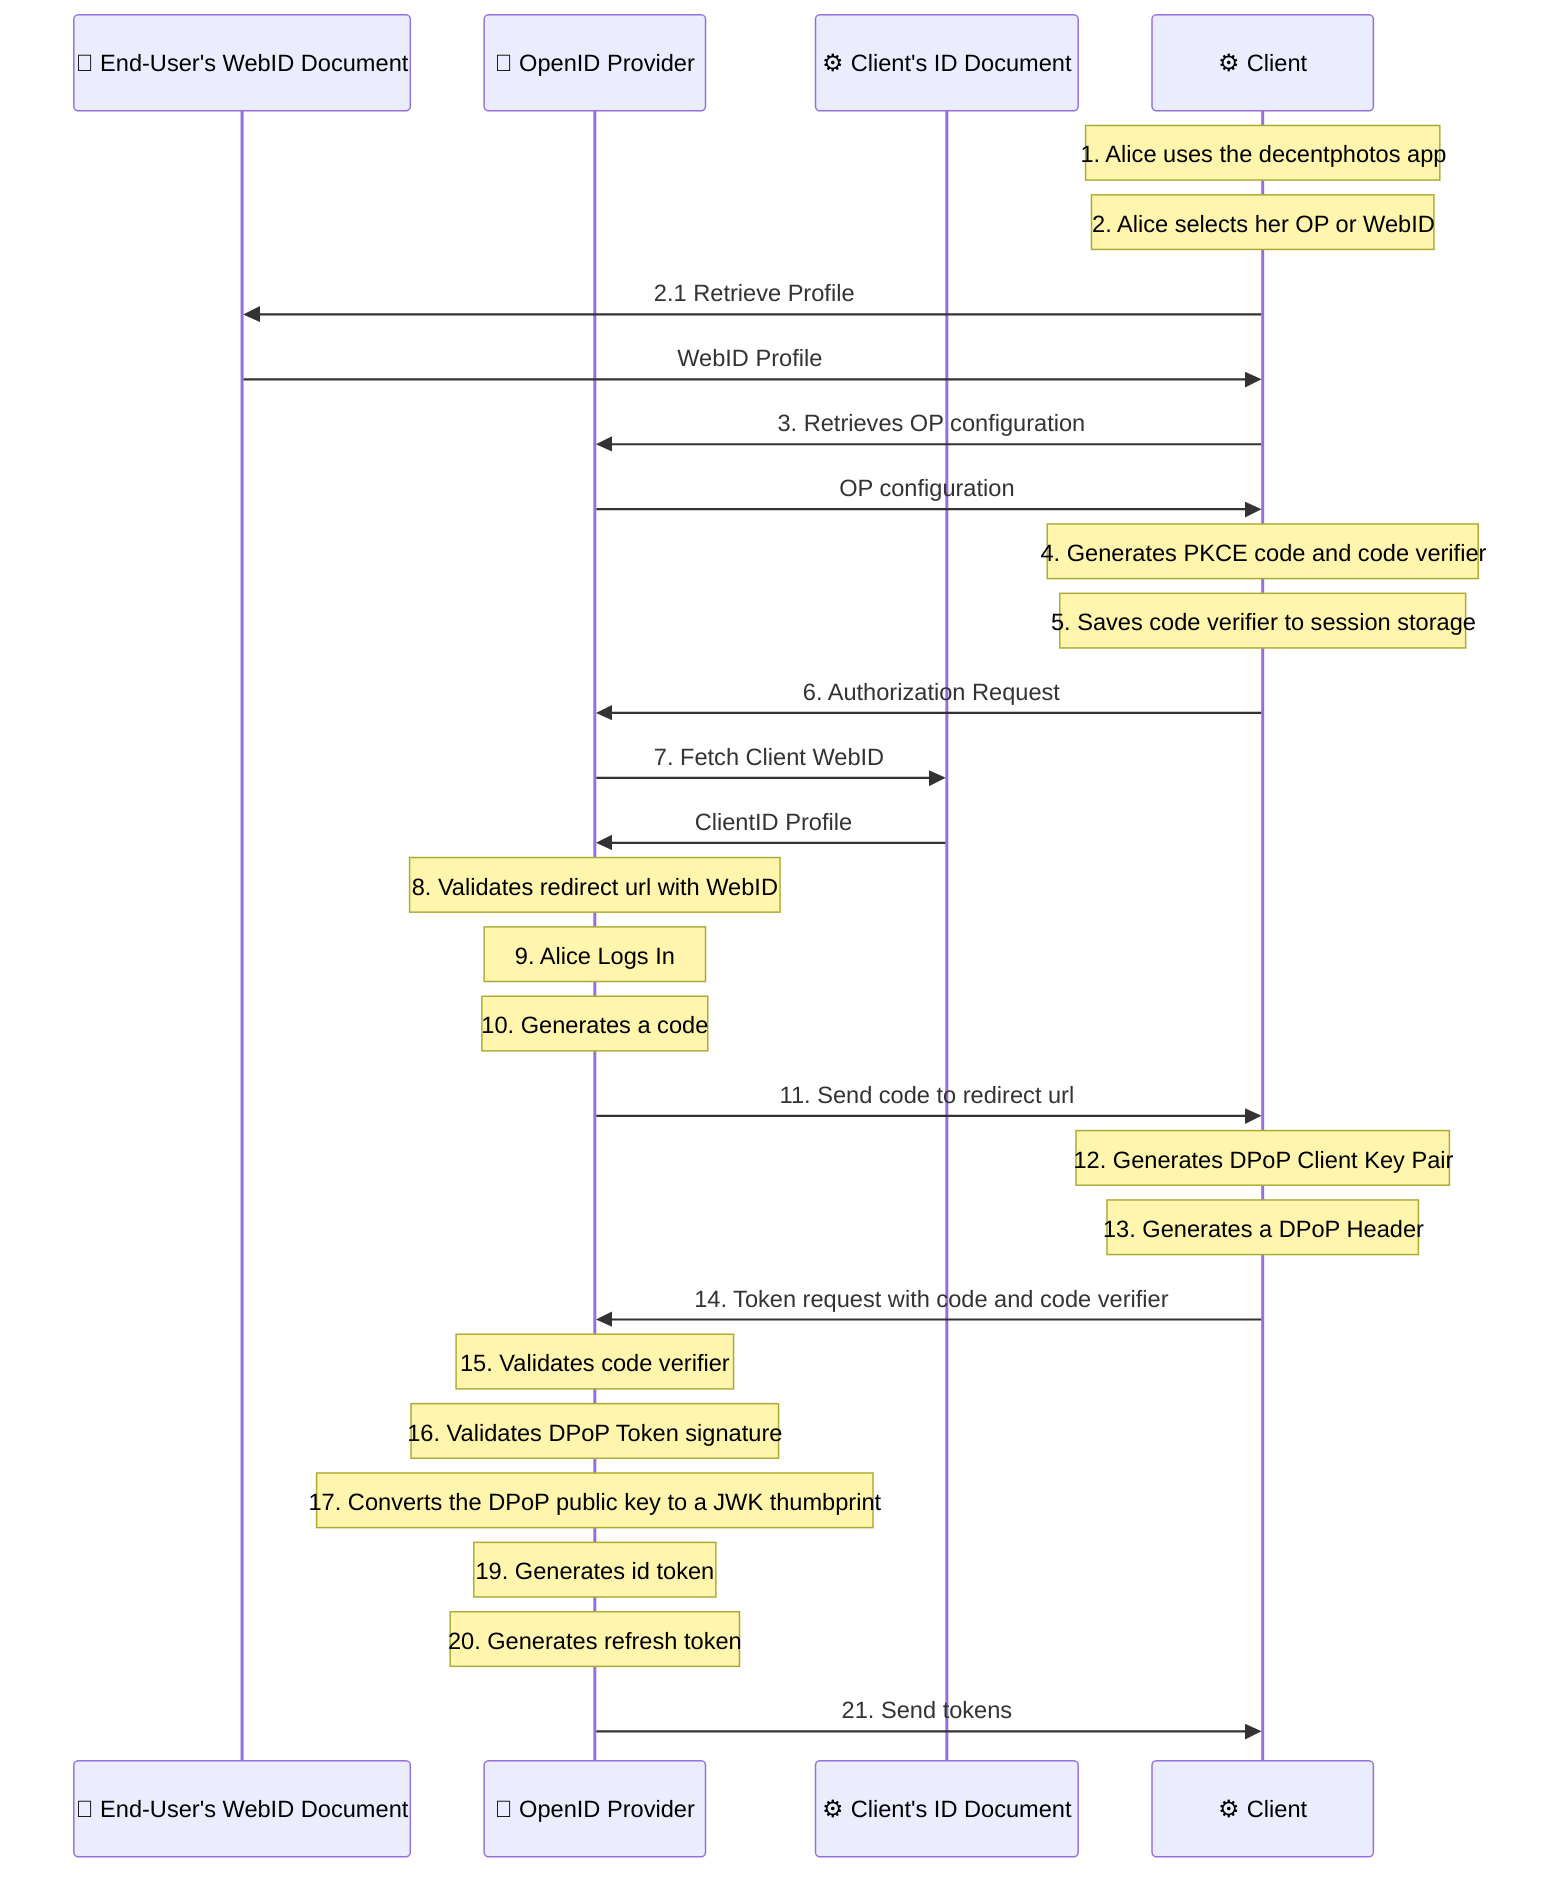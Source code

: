 sequenceDiagram
  participant WebID as 👩 End-User's WebID Document
  participant OP as 👩 OpenID Provider
  participant ClientID as ⚙️ Client's ID Document
  participant Client as ⚙️ Client
  note over Client: 1. Alice uses the decentphotos app
  note over Client: 2. Alice selects her OP or WebID
  Client->>WebID: 2.1 Retrieve Profile
  WebID->>Client: WebID Profile
  Client->>OP: 3. Retrieves OP configuration
  OP->>Client: OP configuration
  note over Client: 4. Generates PKCE code and code verifier
  note over Client: 5. Saves code verifier to session storage
  Client->>OP: 6. Authorization Request
  OP->>ClientID: 7. Fetch Client WebID
  ClientID->>OP: ClientID Profile
  note over OP: 8. Validates redirect url with WebID
  note over OP: 9. Alice Logs In
  note over OP: 10. Generates a code
  OP->>Client: 11. Send code to redirect url
  note over Client: 12. Generates DPoP Client Key Pair
  note over Client: 13. Generates a DPoP Header
  Client->>OP: 14. Token request with code and code verifier
  note over OP: 15. Validates code verifier
  note over OP: 16. Validates DPoP Token signature
  note over OP: 17. Converts the DPoP public key to a JWK thumbprint
  note over OP: 19. Generates id token
  note over OP: 20. Generates refresh token
  OP->>Client: 21. Send tokens